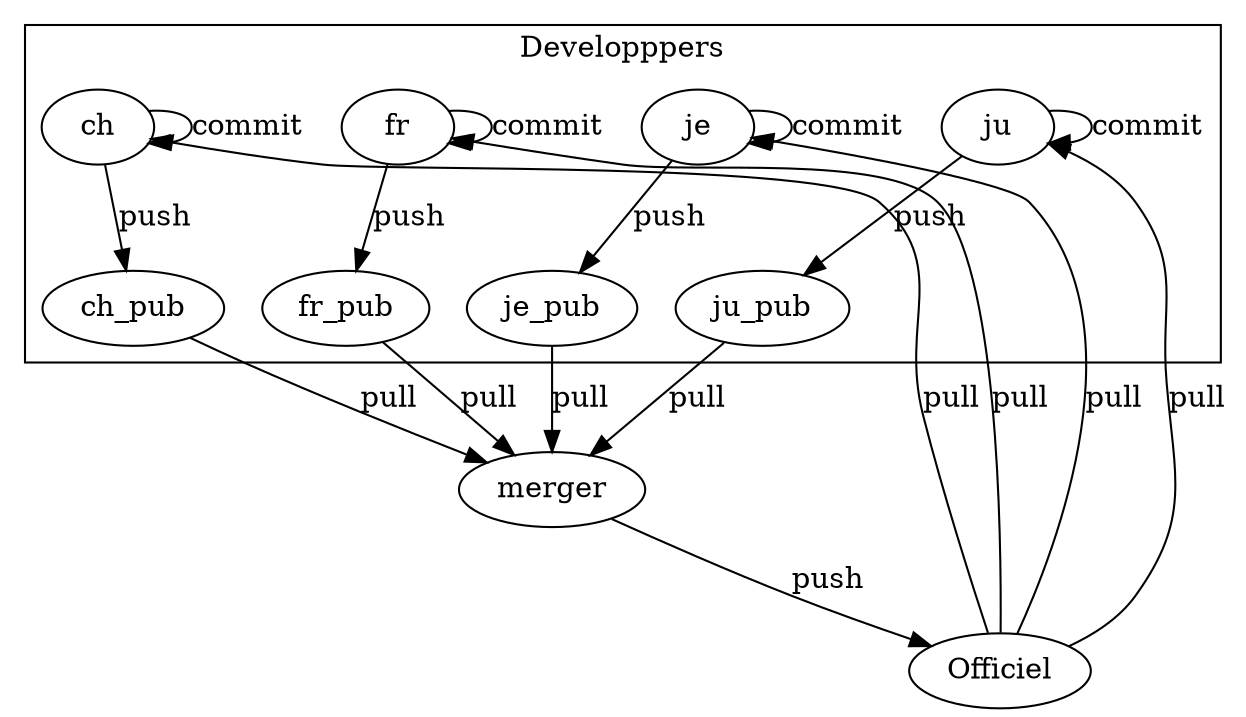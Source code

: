 strict digraph {
        subgraph cluster1 {
                label="Developppers";
                ch -> ch_pub     [label=push];
                fr -> fr_pub     [label=push];
                je -> je_pub     [label=push];
                ju -> ju_pub     [label=push];
                ch -> ch     [label=commit];
                fr -> fr     [label=commit];
                je -> je     [label=commit];
                ju -> ju     [label=commit];
        }
                ch_pub -> merger         [label=pull];
                fr_pub -> merger         [label=pull];
                je_pub -> merger         [label=pull];
                ju_pub -> merger         [label=pull];
                merger -> Officiel       [label=push];
                Officiel -> ch   [label=pull];
                Officiel -> fr   [label=pull];
                Officiel -> je   [label=pull];
                Officiel -> ju   [label=pull];
}

